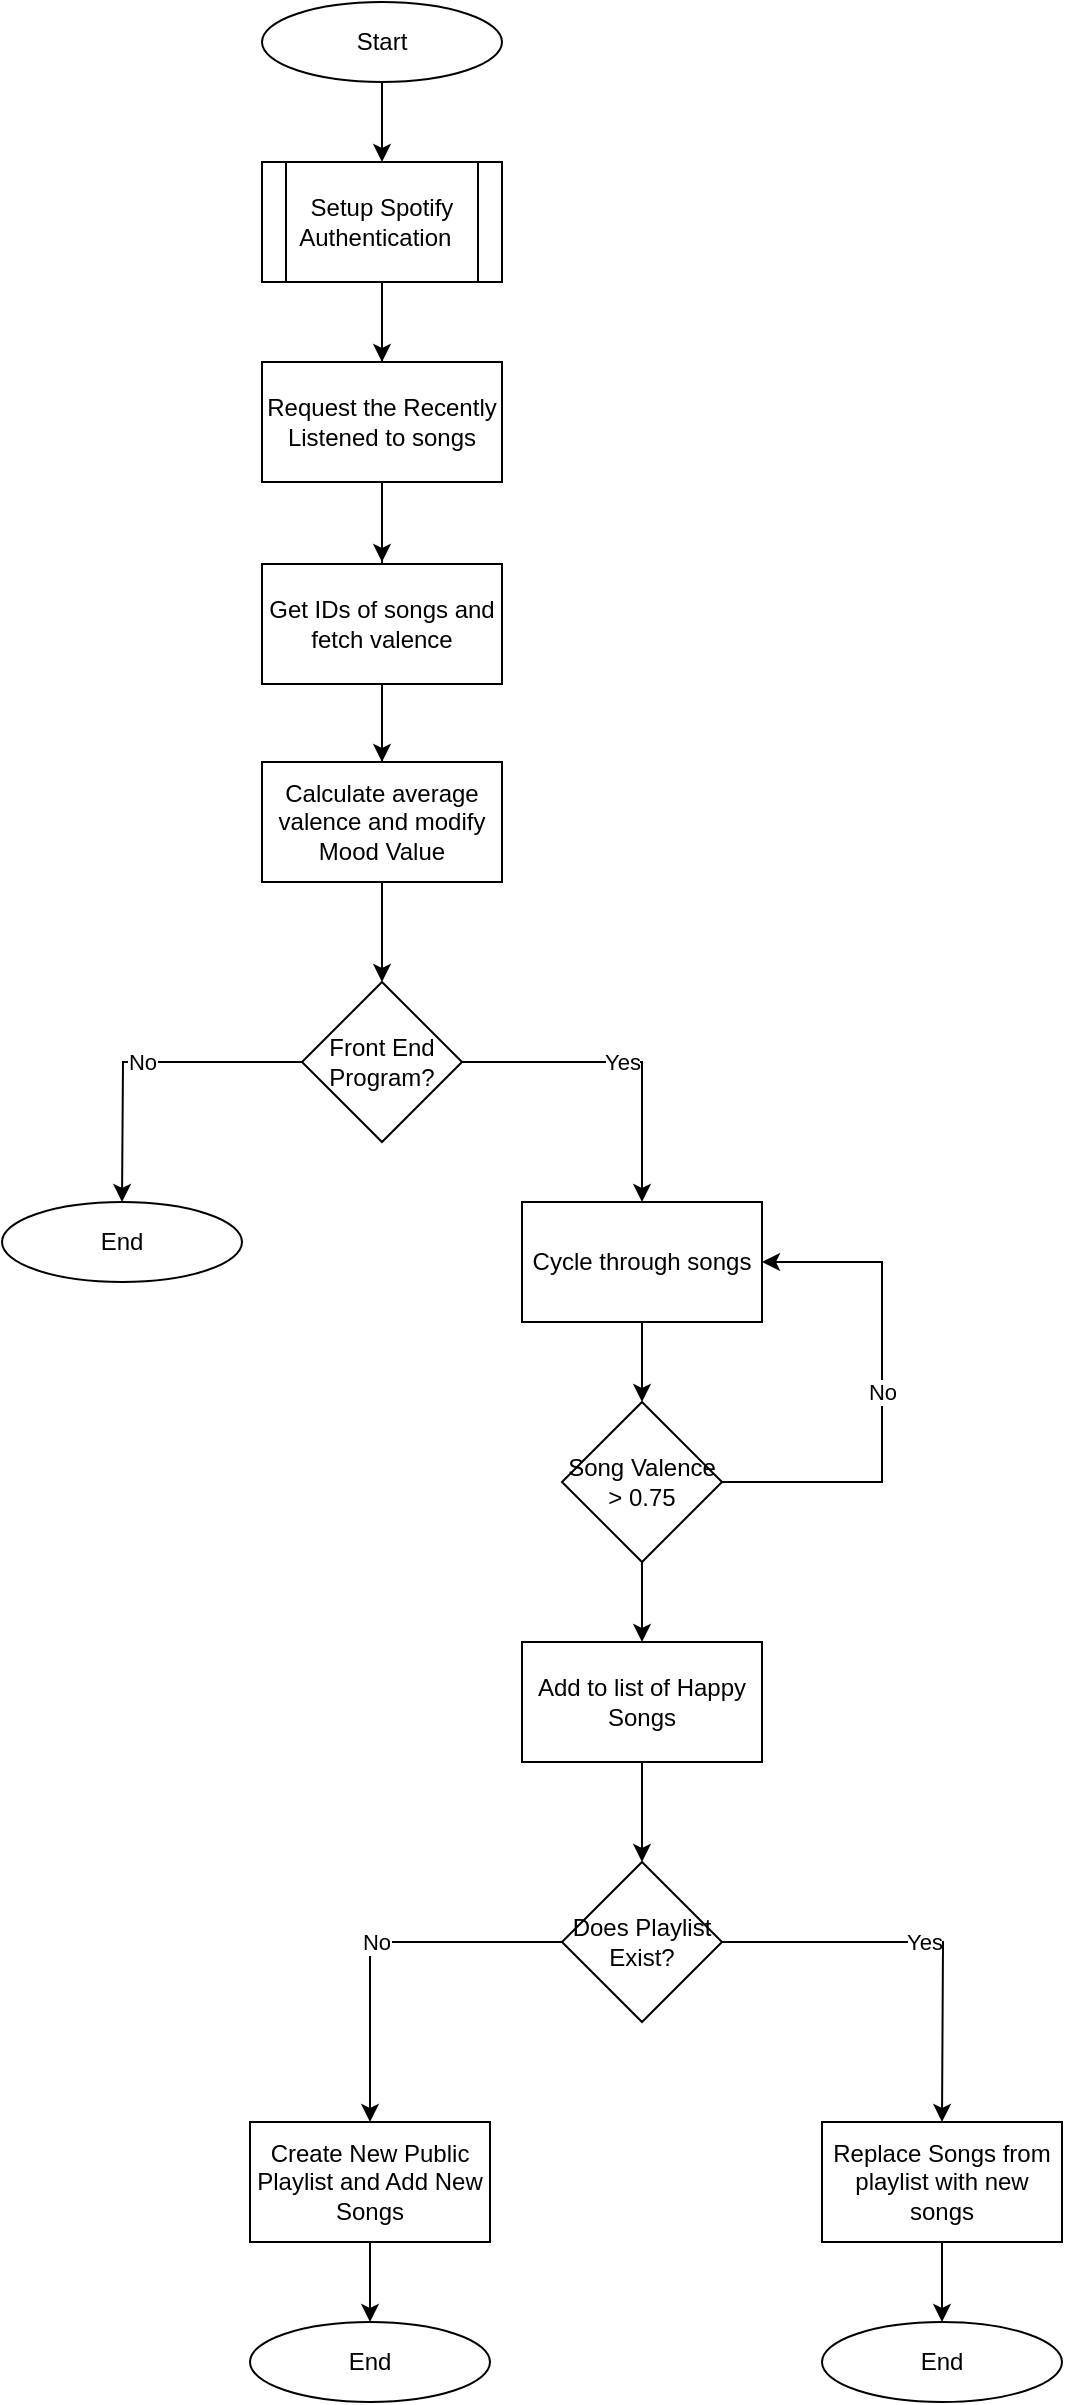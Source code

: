 <mxfile version="15.3.5" type="device"><diagram id="UWC3Cwe0p4xDWGjKClBW" name="Page-1"><mxGraphModel dx="4063" dy="2014" grid="1" gridSize="10" guides="1" tooltips="1" connect="1" arrows="1" fold="1" page="1" pageScale="1" pageWidth="827" pageHeight="1169" math="0" shadow="0"><root><mxCell id="0"/><mxCell id="1" parent="0"/><mxCell id="aJUzz5JWcNfBkzd_f6vr-2" style="edgeStyle=none;curved=1;rounded=0;orthogonalLoop=1;jettySize=auto;html=1;exitX=0.5;exitY=1;exitDx=0;exitDy=0;endArrow=classic;sourcePerimeterSpacing=8;targetPerimeterSpacing=8;endFill=1;entryX=0.5;entryY=0;entryDx=0;entryDy=0;" edge="1" parent="1" source="aJUzz5JWcNfBkzd_f6vr-1"><mxGeometry relative="1" as="geometry"><mxPoint x="420" y="240" as="targetPoint"/></mxGeometry></mxCell><mxCell id="aJUzz5JWcNfBkzd_f6vr-1" value="Start" style="ellipse;whiteSpace=wrap;html=1;hachureGap=4;pointerEvents=0;" vertex="1" parent="1"><mxGeometry x="360" y="160" width="120" height="40" as="geometry"/></mxCell><mxCell id="aJUzz5JWcNfBkzd_f6vr-6" value="" style="edgeStyle=none;curved=1;rounded=0;orthogonalLoop=1;jettySize=auto;html=1;endArrow=classic;endFill=1;sourcePerimeterSpacing=8;targetPerimeterSpacing=8;exitX=0.5;exitY=1;exitDx=0;exitDy=0;entryX=0.5;entryY=0;entryDx=0;entryDy=0;" edge="1" parent="1" source="aJUzz5JWcNfBkzd_f6vr-4" target="aJUzz5JWcNfBkzd_f6vr-5"><mxGeometry relative="1" as="geometry"/></mxCell><mxCell id="aJUzz5JWcNfBkzd_f6vr-16" style="edgeStyle=orthogonalEdgeStyle;rounded=0;orthogonalLoop=1;jettySize=auto;html=1;exitX=0.5;exitY=1;exitDx=0;exitDy=0;entryX=0.5;entryY=0;entryDx=0;entryDy=0;endArrow=classic;endFill=1;sourcePerimeterSpacing=8;targetPerimeterSpacing=8;" edge="1" parent="1" source="aJUzz5JWcNfBkzd_f6vr-4" target="aJUzz5JWcNfBkzd_f6vr-10"><mxGeometry relative="1" as="geometry"/></mxCell><mxCell id="aJUzz5JWcNfBkzd_f6vr-4" value="Setup Spotify Authentication&amp;nbsp;&amp;nbsp;" style="shape=process;whiteSpace=wrap;html=1;backgroundOutline=1;hachureGap=4;pointerEvents=0;" vertex="1" parent="1"><mxGeometry x="360" y="240" width="120" height="60" as="geometry"/></mxCell><mxCell id="aJUzz5JWcNfBkzd_f6vr-8" value="Yes" style="edgeStyle=orthogonalEdgeStyle;rounded=0;orthogonalLoop=1;jettySize=auto;html=1;exitX=1;exitY=0.5;exitDx=0;exitDy=0;endArrow=classic;endFill=1;sourcePerimeterSpacing=8;targetPerimeterSpacing=8;" edge="1" parent="1" source="aJUzz5JWcNfBkzd_f6vr-5"><mxGeometry relative="1" as="geometry"><mxPoint x="550" y="760" as="targetPoint"/><Array as="points"><mxPoint x="550" y="690"/></Array></mxGeometry></mxCell><mxCell id="aJUzz5JWcNfBkzd_f6vr-9" value="No" style="edgeStyle=orthogonalEdgeStyle;rounded=0;orthogonalLoop=1;jettySize=auto;html=1;endArrow=classic;endFill=1;sourcePerimeterSpacing=8;targetPerimeterSpacing=8;exitX=0;exitY=0.5;exitDx=0;exitDy=0;" edge="1" parent="1" source="aJUzz5JWcNfBkzd_f6vr-5"><mxGeometry relative="1" as="geometry"><mxPoint x="290" y="760" as="targetPoint"/></mxGeometry></mxCell><mxCell id="aJUzz5JWcNfBkzd_f6vr-5" value="Front End Program?" style="rhombus;whiteSpace=wrap;html=1;hachureGap=4;pointerEvents=0;" vertex="1" parent="1"><mxGeometry x="380" y="650" width="80" height="80" as="geometry"/></mxCell><mxCell id="aJUzz5JWcNfBkzd_f6vr-11" style="edgeStyle=orthogonalEdgeStyle;rounded=0;orthogonalLoop=1;jettySize=auto;html=1;endArrow=classic;endFill=1;sourcePerimeterSpacing=8;targetPerimeterSpacing=8;exitX=0.5;exitY=1;exitDx=0;exitDy=0;" edge="1" parent="1" source="aJUzz5JWcNfBkzd_f6vr-10"><mxGeometry relative="1" as="geometry"><mxPoint x="420" y="440" as="targetPoint"/></mxGeometry></mxCell><mxCell id="aJUzz5JWcNfBkzd_f6vr-10" value="Request the Recently Listened to songs" style="rounded=0;whiteSpace=wrap;html=1;hachureGap=4;pointerEvents=0;" vertex="1" parent="1"><mxGeometry x="360" y="340" width="120" height="60" as="geometry"/></mxCell><mxCell id="aJUzz5JWcNfBkzd_f6vr-13" style="edgeStyle=orthogonalEdgeStyle;rounded=0;orthogonalLoop=1;jettySize=auto;html=1;endArrow=classic;endFill=1;sourcePerimeterSpacing=8;targetPerimeterSpacing=8;exitX=0.5;exitY=1;exitDx=0;exitDy=0;" edge="1" parent="1" source="aJUzz5JWcNfBkzd_f6vr-12"><mxGeometry relative="1" as="geometry"><mxPoint x="420" y="540" as="targetPoint"/></mxGeometry></mxCell><mxCell id="aJUzz5JWcNfBkzd_f6vr-12" value="Get IDs of songs and fetch valence" style="rounded=0;whiteSpace=wrap;html=1;hachureGap=4;pointerEvents=0;" vertex="1" parent="1"><mxGeometry x="360" y="441" width="120" height="60" as="geometry"/></mxCell><mxCell id="aJUzz5JWcNfBkzd_f6vr-14" value="Calculate average valence and modify Mood Value" style="rounded=0;whiteSpace=wrap;html=1;hachureGap=4;pointerEvents=0;" vertex="1" parent="1"><mxGeometry x="360" y="540" width="120" height="60" as="geometry"/></mxCell><mxCell id="aJUzz5JWcNfBkzd_f6vr-20" value="No" style="edgeStyle=orthogonalEdgeStyle;rounded=0;orthogonalLoop=1;jettySize=auto;html=1;exitX=1;exitY=0.5;exitDx=0;exitDy=0;endArrow=classic;endFill=1;sourcePerimeterSpacing=8;targetPerimeterSpacing=8;entryX=1;entryY=0.5;entryDx=0;entryDy=0;" edge="1" parent="1" source="aJUzz5JWcNfBkzd_f6vr-19" target="aJUzz5JWcNfBkzd_f6vr-22"><mxGeometry relative="1" as="geometry"><mxPoint x="680" y="960" as="targetPoint"/><Array as="points"><mxPoint x="670" y="900"/><mxPoint x="670" y="790"/></Array></mxGeometry></mxCell><mxCell id="aJUzz5JWcNfBkzd_f6vr-21" style="edgeStyle=orthogonalEdgeStyle;rounded=0;orthogonalLoop=1;jettySize=auto;html=1;exitX=0.5;exitY=1;exitDx=0;exitDy=0;endArrow=classic;endFill=1;sourcePerimeterSpacing=8;targetPerimeterSpacing=8;" edge="1" parent="1" source="aJUzz5JWcNfBkzd_f6vr-19"><mxGeometry relative="1" as="geometry"><mxPoint x="550" y="980" as="targetPoint"/></mxGeometry></mxCell><mxCell id="aJUzz5JWcNfBkzd_f6vr-19" value="Song Valence &amp;gt; 0.75" style="rhombus;whiteSpace=wrap;html=1;hachureGap=4;pointerEvents=0;" vertex="1" parent="1"><mxGeometry x="510" y="860" width="80" height="80" as="geometry"/></mxCell><mxCell id="aJUzz5JWcNfBkzd_f6vr-23" style="edgeStyle=orthogonalEdgeStyle;rounded=0;orthogonalLoop=1;jettySize=auto;html=1;exitX=0.5;exitY=1;exitDx=0;exitDy=0;entryX=0.5;entryY=0;entryDx=0;entryDy=0;endArrow=classic;endFill=1;sourcePerimeterSpacing=8;targetPerimeterSpacing=8;" edge="1" parent="1" source="aJUzz5JWcNfBkzd_f6vr-22" target="aJUzz5JWcNfBkzd_f6vr-19"><mxGeometry relative="1" as="geometry"/></mxCell><mxCell id="aJUzz5JWcNfBkzd_f6vr-22" value="Cycle through songs" style="rounded=0;whiteSpace=wrap;html=1;hachureGap=4;pointerEvents=0;" vertex="1" parent="1"><mxGeometry x="490" y="760" width="120" height="60" as="geometry"/></mxCell><mxCell id="aJUzz5JWcNfBkzd_f6vr-27" style="edgeStyle=orthogonalEdgeStyle;rounded=0;orthogonalLoop=1;jettySize=auto;html=1;entryX=0.5;entryY=0;entryDx=0;entryDy=0;endArrow=classic;endFill=1;sourcePerimeterSpacing=8;targetPerimeterSpacing=8;exitX=0.5;exitY=1;exitDx=0;exitDy=0;" edge="1" parent="1" source="aJUzz5JWcNfBkzd_f6vr-24" target="aJUzz5JWcNfBkzd_f6vr-26"><mxGeometry relative="1" as="geometry"/></mxCell><mxCell id="aJUzz5JWcNfBkzd_f6vr-24" value="Add to list of Happy Songs" style="rounded=0;whiteSpace=wrap;html=1;hachureGap=4;pointerEvents=0;" vertex="1" parent="1"><mxGeometry x="490" y="980" width="120" height="60" as="geometry"/></mxCell><mxCell id="aJUzz5JWcNfBkzd_f6vr-25" value="End" style="ellipse;whiteSpace=wrap;html=1;hachureGap=4;pointerEvents=0;" vertex="1" parent="1"><mxGeometry x="230" y="760" width="120" height="40" as="geometry"/></mxCell><mxCell id="aJUzz5JWcNfBkzd_f6vr-28" value="Yes" style="edgeStyle=orthogonalEdgeStyle;rounded=0;orthogonalLoop=1;jettySize=auto;html=1;exitX=1;exitY=0.5;exitDx=0;exitDy=0;endArrow=classic;endFill=1;sourcePerimeterSpacing=8;targetPerimeterSpacing=8;" edge="1" parent="1" source="aJUzz5JWcNfBkzd_f6vr-26"><mxGeometry relative="1" as="geometry"><mxPoint x="700" y="1220" as="targetPoint"/></mxGeometry></mxCell><mxCell id="aJUzz5JWcNfBkzd_f6vr-29" value="No" style="edgeStyle=orthogonalEdgeStyle;rounded=0;orthogonalLoop=1;jettySize=auto;html=1;endArrow=classic;endFill=1;sourcePerimeterSpacing=8;targetPerimeterSpacing=8;exitX=0;exitY=0.5;exitDx=0;exitDy=0;entryX=0.5;entryY=0;entryDx=0;entryDy=0;" edge="1" parent="1" source="aJUzz5JWcNfBkzd_f6vr-26" target="aJUzz5JWcNfBkzd_f6vr-30"><mxGeometry relative="1" as="geometry"><mxPoint x="430" y="1220" as="targetPoint"/><mxPoint x="430" y="1170" as="sourcePoint"/></mxGeometry></mxCell><mxCell id="aJUzz5JWcNfBkzd_f6vr-26" value="Does Playlist Exist?" style="rhombus;whiteSpace=wrap;html=1;hachureGap=4;pointerEvents=0;" vertex="1" parent="1"><mxGeometry x="510" y="1090" width="80" height="80" as="geometry"/></mxCell><mxCell id="aJUzz5JWcNfBkzd_f6vr-34" style="edgeStyle=orthogonalEdgeStyle;rounded=0;orthogonalLoop=1;jettySize=auto;html=1;exitX=0.5;exitY=1;exitDx=0;exitDy=0;endArrow=classic;endFill=1;sourcePerimeterSpacing=8;targetPerimeterSpacing=8;entryX=0.5;entryY=0;entryDx=0;entryDy=0;" edge="1" parent="1" source="aJUzz5JWcNfBkzd_f6vr-30" target="aJUzz5JWcNfBkzd_f6vr-35"><mxGeometry relative="1" as="geometry"><mxPoint x="414" y="1330" as="targetPoint"/></mxGeometry></mxCell><mxCell id="aJUzz5JWcNfBkzd_f6vr-30" value="Create New Public Playlist and Add New Songs" style="rounded=0;whiteSpace=wrap;html=1;hachureGap=4;pointerEvents=0;" vertex="1" parent="1"><mxGeometry x="354" y="1220" width="120" height="60" as="geometry"/></mxCell><mxCell id="aJUzz5JWcNfBkzd_f6vr-38" style="edgeStyle=orthogonalEdgeStyle;rounded=0;orthogonalLoop=1;jettySize=auto;html=1;exitX=0.5;exitY=1;exitDx=0;exitDy=0;entryX=0.5;entryY=0;entryDx=0;entryDy=0;endArrow=classic;endFill=1;sourcePerimeterSpacing=8;targetPerimeterSpacing=8;" edge="1" parent="1" source="aJUzz5JWcNfBkzd_f6vr-31" target="aJUzz5JWcNfBkzd_f6vr-36"><mxGeometry relative="1" as="geometry"/></mxCell><mxCell id="aJUzz5JWcNfBkzd_f6vr-31" value="Replace Songs from playlist with new songs" style="rounded=0;whiteSpace=wrap;html=1;hachureGap=4;pointerEvents=0;" vertex="1" parent="1"><mxGeometry x="640" y="1220" width="120" height="60" as="geometry"/></mxCell><mxCell id="aJUzz5JWcNfBkzd_f6vr-35" value="End" style="ellipse;whiteSpace=wrap;html=1;hachureGap=4;pointerEvents=0;" vertex="1" parent="1"><mxGeometry x="354" y="1320" width="120" height="40" as="geometry"/></mxCell><mxCell id="aJUzz5JWcNfBkzd_f6vr-36" value="End" style="ellipse;whiteSpace=wrap;html=1;hachureGap=4;pointerEvents=0;" vertex="1" parent="1"><mxGeometry x="640" y="1320" width="120" height="40" as="geometry"/></mxCell></root></mxGraphModel></diagram></mxfile>